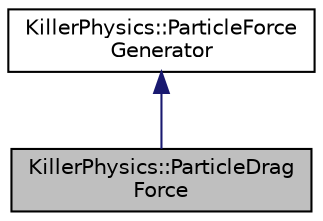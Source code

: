digraph "KillerPhysics::ParticleDragForce"
{
  edge [fontname="Helvetica",fontsize="10",labelfontname="Helvetica",labelfontsize="10"];
  node [fontname="Helvetica",fontsize="10",shape=record];
  Node0 [label="KillerPhysics::ParticleDrag\lForce",height=0.2,width=0.4,color="black", fillcolor="grey75", style="filled", fontcolor="black"];
  Node1 -> Node0 [dir="back",color="midnightblue",fontsize="10",style="solid",fontname="Helvetica"];
  Node1 [label="KillerPhysics::ParticleForce\lGenerator",height=0.2,width=0.4,color="black", fillcolor="white", style="filled",URL="$class_killer_physics_1_1_particle_force_generator.html"];
}
